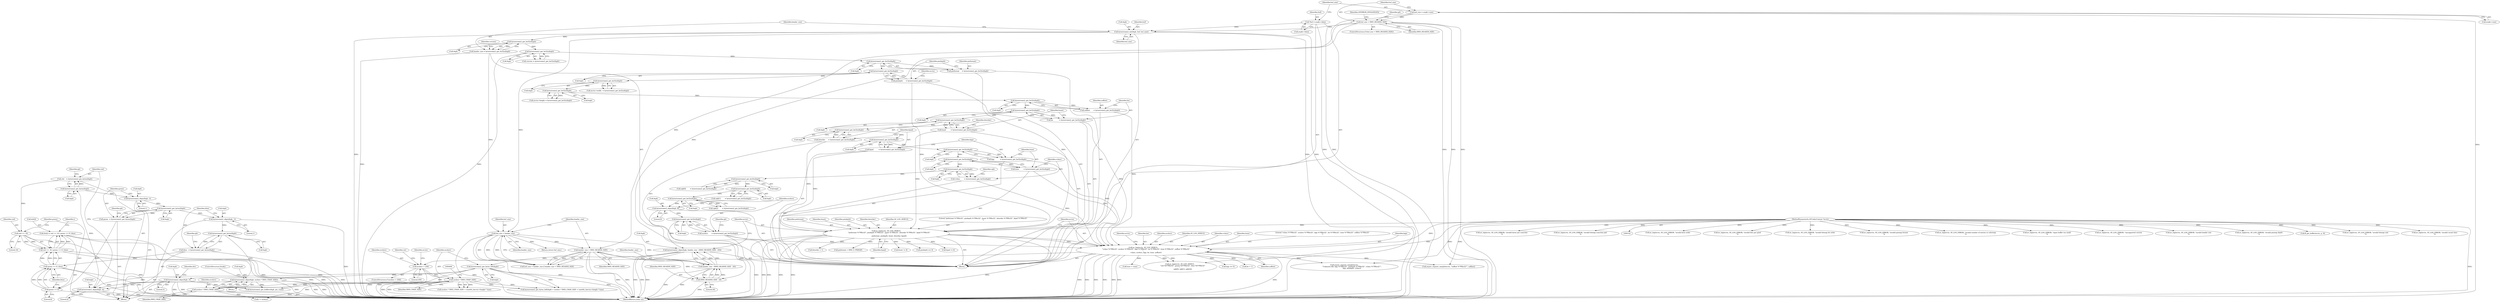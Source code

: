 digraph "0_FFmpeg_441026fcb13ac23aa10edc312bdacb6445a0ad06@array" {
"1000945" [label="(Call,dst[i] = red << 16 | green << 8 | blue)"];
"1000949" [label="(Call,red << 16 | green << 8 | blue)"];
"1000950" [label="(Call,red << 16)"];
"1000918" [label="(Call,red    = bytestream2_get_byteu(&gb))"];
"1000920" [label="(Call,bytestream2_get_byteu(&gb))"];
"1000914" [label="(Call,bytestream2_skipu(&gb, 4))"];
"1000485" [label="(Call,bytestream2_get_bytes_left(&gb))"];
"1000284" [label="(Call,bytestream2_skipu(&gb, header_size - (XWD_HEADER_SIZE - 20)))"];
"1000281" [label="(Call,bytestream2_get_be32u(&gb))"];
"1000275" [label="(Call,bytestream2_skipu(&gb, 8))"];
"1000272" [label="(Call,bytestream2_get_be32u(&gb))"];
"1000265" [label="(Call,bytestream2_get_be32u(&gb))"];
"1000258" [label="(Call,bytestream2_get_be32u(&gb))"];
"1000251" [label="(Call,bytestream2_get_be32u(&gb))"];
"1000246" [label="(Call,bytestream2_get_be32u(&gb))"];
"1000241" [label="(Call,bytestream2_get_be32u(&gb))"];
"1000236" [label="(Call,bytestream2_get_be32u(&gb))"];
"1000231" [label="(Call,bytestream2_get_be32u(&gb))"];
"1000226" [label="(Call,bytestream2_get_be32u(&gb))"];
"1000221" [label="(Call,bytestream2_get_be32u(&gb))"];
"1000216" [label="(Call,bytestream2_get_be32u(&gb))"];
"1000211" [label="(Call,bytestream2_get_be32u(&gb))"];
"1000204" [label="(Call,bytestream2_get_be32u(&gb))"];
"1000197" [label="(Call,bytestream2_get_be32u(&gb))"];
"1000192" [label="(Call,bytestream2_get_be32u(&gb))"];
"1000161" [label="(Call,bytestream2_get_be32u(&gb))"];
"1000156" [label="(Call,bytestream2_get_be32u(&gb))"];
"1000149" [label="(Call,bytestream2_init(&gb, buf, buf_size))"];
"1000113" [label="(Call,*buf = avpkt->data)"];
"1000144" [label="(Call,buf_size < XWD_HEADER_SIZE)"];
"1000121" [label="(Call,buf_size = avpkt->size)"];
"1000287" [label="(Call,header_size - (XWD_HEADER_SIZE - 20))"];
"1000177" [label="(Call,buf_size < header_size)"];
"1000154" [label="(Call,header_size = bytestream2_get_be32u(&gb))"];
"1000180" [label="(Call,header_size < XWD_HEADER_SIZE)"];
"1000289" [label="(Call,XWD_HEADER_SIZE - 20)"];
"1000941" [label="(Call,bytestream2_skipu(&gb, 3))"];
"1000938" [label="(Call,bytestream2_get_byteu(&gb))"];
"1000932" [label="(Call,bytestream2_skipu(&gb, 1))"];
"1000929" [label="(Call,bytestream2_get_byteu(&gb))"];
"1000923" [label="(Call,bytestream2_skipu(&gb, 1))"];
"1000834" [label="(Call,bytestream2_skipu(&gb, ncolors * XWD_CMAP_SIZE))"];
"1000837" [label="(Call,ncolors * XWD_CMAP_SIZE)"];
"1000489" [label="(Call,ncolors * XWD_CMAP_SIZE)"];
"1000435" [label="(Call,ncolors > 256)"];
"1000301" [label="(Call,av_log(avctx, AV_LOG_DEBUG,\n           \"vclass %\"PRIu32\", ncolors %\"PRIu32\", bpp %\"PRIu32\", be %\"PRIu32\", lsize %\"PRIu32\", xoffset %\"PRIu32\"\n\",\n           vclass, ncolors, bpp, be, lsize, xoffset))"];
"1000292" [label="(Call,av_log(avctx, AV_LOG_DEBUG,\n           \"pixformat %\"PRIu32\", pixdepth %\"PRIu32\", bunit %\"PRIu32\", bitorder %\"PRIu32\", bpad %\"PRIu32\"\n\",\n           pixformat, pixdepth, bunit, bitorder, bpad))"];
"1000103" [label="(MethodParameterIn,AVCodecContext *avctx)"];
"1000190" [label="(Call,pixformat     = bytestream2_get_be32u(&gb))"];
"1000195" [label="(Call,pixdepth      = bytestream2_get_be32u(&gb))"];
"1000224" [label="(Call,bunit         = bytestream2_get_be32u(&gb))"];
"1000229" [label="(Call,bitorder      = bytestream2_get_be32u(&gb))"];
"1000234" [label="(Call,bpad          = bytestream2_get_be32u(&gb))"];
"1000249" [label="(Call,vclass        = bytestream2_get_be32u(&gb))"];
"1000279" [label="(Call,ncolors       = bytestream2_get_be32u(&gb))"];
"1000239" [label="(Call,bpp           = bytestream2_get_be32u(&gb))"];
"1000219" [label="(Call,be            = bytestream2_get_be32u(&gb))"];
"1000244" [label="(Call,lsize         = bytestream2_get_be32u(&gb))"];
"1000214" [label="(Call,xoffset       = bytestream2_get_be32u(&gb))"];
"1000953" [label="(Call,green << 8 | blue)"];
"1000954" [label="(Call,green << 8)"];
"1000927" [label="(Call,green  = bytestream2_get_byteu(&gb))"];
"1000936" [label="(Call,blue   = bytestream2_get_byteu(&gb))"];
"1000224" [label="(Call,bunit         = bytestream2_get_be32u(&gb))"];
"1000227" [label="(Call,&gb)"];
"1000204" [label="(Call,bytestream2_get_be32u(&gb))"];
"1000177" [label="(Call,buf_size < header_size)"];
"1000241" [label="(Call,bytestream2_get_be32u(&gb))"];
"1000226" [label="(Call,bytestream2_get_be32u(&gb))"];
"1000275" [label="(Call,bytestream2_skipu(&gb, 8))"];
"1000491" [label="(Identifier,XWD_CMAP_SIZE)"];
"1000279" [label="(Call,ncolors       = bytestream2_get_be32u(&gb))"];
"1000926" [label="(Literal,1)"];
"1000252" [label="(Call,&gb)"];
"1000484" [label="(Call,bytestream2_get_bytes_left(&gb) < ncolors * XWD_CMAP_SIZE + (uint64_t)avctx->height * lsize)"];
"1000250" [label="(Identifier,vclass)"];
"1000272" [label="(Call,bytestream2_get_be32u(&gb))"];
"1000956" [label="(Literal,8)"];
"1000364" [label="(Call,av_log(avctx, AV_LOG_ERROR, \"invalid byte order\n\"))"];
"1000302" [label="(Identifier,avctx)"];
"1000428" [label="(Call,av_log(avctx, AV_LOG_ERROR, \"invalid bits per pixel\n\"))"];
"1000375" [label="(Call,av_log(avctx, AV_LOG_ERROR, \"invalid bitmap bit order\n\"))"];
"1000301" [label="(Call,av_log(avctx, AV_LOG_DEBUG,\n           \"vclass %\"PRIu32\", ncolors %\"PRIu32\", bpp %\"PRIu32\", be %\"PRIu32\", lsize %\"PRIu32\", xoffset %\"PRIu32\"\n\",\n           vclass, ncolors, bpp, be, lsize, xoffset))"];
"1000927" [label="(Call,green  = bytestream2_get_byteu(&gb))"];
"1000473" [label="(Call,lsize < rsize)"];
"1000918" [label="(Call,red    = bytestream2_get_byteu(&gb))"];
"1000952" [label="(Literal,16)"];
"1000371" [label="(Call,bitorder > 1)"];
"1000298" [label="(Identifier,bunit)"];
"1000180" [label="(Call,header_size < XWD_HEADER_SIZE)"];
"1000312" [label="(Identifier,avctx)"];
"1000297" [label="(Identifier,pixdepth)"];
"1000268" [label="(Call,rgb[2]        = bytestream2_get_be32u(&gb))"];
"1000325" [label="(Call,pixformat > XWD_Z_PIXMAP)"];
"1000434" [label="(ControlStructure,if (ncolors > 256))"];
"1000225" [label="(Identifier,bunit)"];
"1000308" [label="(Identifier,be)"];
"1000246" [label="(Call,bytestream2_get_be32u(&gb))"];
"1000179" [label="(Identifier,header_size)"];
"1001001" [label="(MethodReturn,static int)"];
"1000486" [label="(Call,&gb)"];
"1000222" [label="(Call,&gb)"];
"1000181" [label="(Identifier,header_size)"];
"1000957" [label="(Identifier,blue)"];
"1000935" [label="(Literal,1)"];
"1000258" [label="(Call,bytestream2_get_be32u(&gb))"];
"1000834" [label="(Call,bytestream2_skipu(&gb, ncolors * XWD_CMAP_SIZE))"];
"1000520" [label="(Block,)"];
"1000299" [label="(Identifier,bitorder)"];
"1000950" [label="(Call,red << 16)"];
"1000265" [label="(Call,bytestream2_get_be32u(&gb))"];
"1000329" [label="(Call,av_log(avctx, AV_LOG_ERROR, \"invalid pixmap format\n\"))"];
"1000912" [label="(Identifier,i)"];
"1000938" [label="(Call,bytestream2_get_byteu(&gb))"];
"1000123" [label="(Call,avpkt->size)"];
"1000286" [label="(Identifier,gb)"];
"1000939" [label="(Call,&gb)"];
"1000152" [label="(Identifier,buf)"];
"1000115" [label="(Call,avpkt->data)"];
"1000212" [label="(Call,&gb)"];
"1000230" [label="(Identifier,bitorder)"];
"1000159" [label="(Call,version = bytestream2_get_be32u(&gb))"];
"1000198" [label="(Call,&gb)"];
"1000261" [label="(Call,rgb[1]        = bytestream2_get_be32u(&gb))"];
"1000439" [label="(Call,av_log(avctx, AV_LOG_ERROR, \"invalid number of entries in colormap\n\"))"];
"1000191" [label="(Identifier,pixformat)"];
"1000162" [label="(Call,&gb)"];
"1000943" [label="(Identifier,gb)"];
"1000999" [label="(Return,return buf_size;)"];
"1000217" [label="(Call,&gb)"];
"1000485" [label="(Call,bytestream2_get_bytes_left(&gb))"];
"1000930" [label="(Call,&gb)"];
"1000157" [label="(Call,&gb)"];
"1000144" [label="(Call,buf_size < XWD_HEADER_SIZE)"];
"1000229" [label="(Call,bitorder      = bytestream2_get_be32u(&gb))"];
"1000500" [label="(Call,av_log(avctx, AV_LOG_ERROR, \"input buffer too small\n\"))"];
"1000954" [label="(Call,green << 8)"];
"1000259" [label="(Call,&gb)"];
"1000937" [label="(Identifier,blue)"];
"1000107" [label="(Block,)"];
"1000235" [label="(Identifier,bpad)"];
"1000920" [label="(Call,bytestream2_get_byteu(&gb))"];
"1000306" [label="(Identifier,ncolors)"];
"1000284" [label="(Call,bytestream2_skipu(&gb, header_size - (XWD_HEADER_SIZE - 20)))"];
"1000242" [label="(Call,&gb)"];
"1000245" [label="(Identifier,lsize)"];
"1000282" [label="(Call,&gb)"];
"1000437" [label="(Literal,256)"];
"1000148" [label="(Identifier,AVERROR_INVALIDDATA)"];
"1000153" [label="(Identifier,buf_size)"];
"1000300" [label="(Identifier,bpad)"];
"1000287" [label="(Call,header_size - (XWD_HEADER_SIZE - 20))"];
"1000303" [label="(Identifier,AV_LOG_DEBUG)"];
"1000232" [label="(Call,&gb)"];
"1000946" [label="(Call,dst[i])"];
"1000154" [label="(Call,header_size = bytestream2_get_be32u(&gb))"];
"1000945" [label="(Call,dst[i] = red << 16 | green << 8 | blue)"];
"1000977" [label="(Call,bytestream2_get_bufferu(&gb, ptr, rsize))"];
"1000448" [label="(Identifier,ret)"];
"1000216" [label="(Call,bytestream2_get_be32u(&gb))"];
"1000305" [label="(Identifier,vclass)"];
"1000151" [label="(Identifier,gb)"];
"1000928" [label="(Identifier,green)"];
"1000169" [label="(Call,av_log(avctx, AV_LOG_ERROR, \"unsupported version\n\"))"];
"1000835" [label="(Call,&gb)"];
"1000143" [label="(ControlStructure,if (buf_size < XWD_HEADER_SIZE))"];
"1000190" [label="(Call,pixformat     = bytestream2_get_be32u(&gb))"];
"1000161" [label="(Call,bytestream2_get_be32u(&gb))"];
"1000951" [label="(Identifier,red)"];
"1000440" [label="(Identifier,avctx)"];
"1000254" [label="(Call,rgb[0]        = bytestream2_get_be32u(&gb))"];
"1000114" [label="(Identifier,buf)"];
"1000488" [label="(Call,ncolors * XWD_CMAP_SIZE + (uint64_t)avctx->height * lsize)"];
"1000919" [label="(Identifier,red)"];
"1000285" [label="(Call,&gb)"];
"1000291" [label="(Literal,20)"];
"1000200" [label="(Call,avctx->width  = bytestream2_get_be32u(&gb))"];
"1000184" [label="(Call,av_log(avctx, AV_LOG_ERROR, \"invalid header size\n\"))"];
"1000309" [label="(Identifier,lsize)"];
"1000435" [label="(Call,ncolors > 256)"];
"1000195" [label="(Call,pixdepth      = bytestream2_get_be32u(&gb))"];
"1000383" [label="(Call,bunit != 8)"];
"1000934" [label="(Identifier,gb)"];
"1000155" [label="(Identifier,header_size)"];
"1000914" [label="(Call,bytestream2_skipu(&gb, 4))"];
"1000942" [label="(Call,&gb)"];
"1000337" [label="(Call,pixdepth == 0)"];
"1000292" [label="(Call,av_log(avctx, AV_LOG_DEBUG,\n           \"pixformat %\"PRIu32\", pixdepth %\"PRIu32\", bunit %\"PRIu32\", bitorder %\"PRIu32\", bpad %\"PRIu32\"\n\",\n           pixformat, pixdepth, bunit, bitorder, bpad))"];
"1000266" [label="(Call,&gb)"];
"1000211" [label="(Call,bytestream2_get_be32u(&gb))"];
"1000489" [label="(Call,ncolors * XWD_CMAP_SIZE)"];
"1000234" [label="(Call,bpad          = bytestream2_get_be32u(&gb))"];
"1000344" [label="(Call,av_log(avctx, AV_LOG_ERROR, \"invalid pixmap depth\n\"))"];
"1000240" [label="(Identifier,bpp)"];
"1000949" [label="(Call,red << 16 | green << 8 | blue)"];
"1000197" [label="(Call,bytestream2_get_be32u(&gb))"];
"1000244" [label="(Call,lsize         = bytestream2_get_be32u(&gb))"];
"1000936" [label="(Call,blue   = bytestream2_get_byteu(&gb))"];
"1000176" [label="(Call,buf_size < header_size || header_size < XWD_HEADER_SIZE)"];
"1000837" [label="(Call,ncolors * XWD_CMAP_SIZE)"];
"1000867" [label="(Call,ff_get_buffer(avctx, p, 0))"];
"1000146" [label="(Identifier,XWD_HEADER_SIZE)"];
"1000121" [label="(Call,buf_size = avpkt->size)"];
"1000290" [label="(Identifier,XWD_HEADER_SIZE)"];
"1000490" [label="(Identifier,ncolors)"];
"1000196" [label="(Identifier,pixdepth)"];
"1000149" [label="(Call,bytestream2_init(&gb, buf, buf_size))"];
"1000293" [label="(Identifier,avctx)"];
"1000304" [label="(Literal,\"vclass %\"PRIu32\", ncolors %\"PRIu32\", bpp %\"PRIu32\", be %\"PRIu32\", lsize %\"PRIu32\", xoffset %\"PRIu32\"\n\")"];
"1000917" [label="(Literal,4)"];
"1000122" [label="(Identifier,buf_size)"];
"1000394" [label="(Call,av_log(avctx, AV_LOG_ERROR, \"invalid bitmap unit\n\"))"];
"1000842" [label="(Call,av_log(avctx, AV_LOG_ERROR, \"invalid visual class\n\"))"];
"1000193" [label="(Call,&gb)"];
"1000207" [label="(Call,avctx->height = bytestream2_get_be32u(&gb))"];
"1000276" [label="(Call,&gb)"];
"1000294" [label="(Identifier,AV_LOG_DEBUG)"];
"1000288" [label="(Identifier,header_size)"];
"1000921" [label="(Call,&gb)"];
"1000192" [label="(Call,bytestream2_get_be32u(&gb))"];
"1000289" [label="(Call,XWD_HEADER_SIZE - 20)"];
"1000239" [label="(Call,bpp           = bytestream2_get_be32u(&gb))"];
"1000156" [label="(Call,bytestream2_get_be32u(&gb))"];
"1000280" [label="(Identifier,ncolors)"];
"1000477" [label="(Call,av_log(avctx, AV_LOG_ERROR, \"invalid bytes per scan-line\n\"))"];
"1000923" [label="(Call,bytestream2_skipu(&gb, 1))"];
"1000932" [label="(Call,bytestream2_skipu(&gb, 1))"];
"1000220" [label="(Identifier,be)"];
"1000150" [label="(Call,&gb)"];
"1000436" [label="(Identifier,ncolors)"];
"1000908" [label="(Call,i < ncolors)"];
"1000925" [label="(Identifier,gb)"];
"1000295" [label="(Literal,\"pixformat %\"PRIu32\", pixdepth %\"PRIu32\", bunit %\"PRIu32\", bitorder %\"PRIu32\", bpad %\"PRIu32\"\n\")"];
"1000941" [label="(Call,bytestream2_skipu(&gb, 3))"];
"1000924" [label="(Call,&gb)"];
"1000840" [label="(ControlStructure,break;)"];
"1000296" [label="(Identifier,pixformat)"];
"1000247" [label="(Call,&gb)"];
"1000929" [label="(Call,bytestream2_get_byteu(&gb))"];
"1000182" [label="(Identifier,XWD_HEADER_SIZE)"];
"1000251" [label="(Call,bytestream2_get_be32u(&gb))"];
"1000256" [label="(Identifier,rgb)"];
"1000219" [label="(Call,be            = bytestream2_get_be32u(&gb))"];
"1000933" [label="(Call,&gb)"];
"1000145" [label="(Identifier,buf_size)"];
"1000839" [label="(Identifier,XWD_CMAP_SIZE)"];
"1000214" [label="(Call,xoffset       = bytestream2_get_be32u(&gb))"];
"1000311" [label="(Call,av_log(avctx, AV_LOG_DEBUG,\n           \"red %0\"PRIx32\", green %0\"PRIx32\", blue %0\"PRIx32\"\n\",\n           rgb[0], rgb[1], rgb[2]))"];
"1000178" [label="(Identifier,buf_size)"];
"1000281" [label="(Call,bytestream2_get_be32u(&gb))"];
"1000205" [label="(Call,&gb)"];
"1000944" [label="(Literal,3)"];
"1000955" [label="(Identifier,green)"];
"1000236" [label="(Call,bytestream2_get_be32u(&gb))"];
"1000402" [label="(Call,bpad != 8)"];
"1000249" [label="(Call,vclass        = bytestream2_get_be32u(&gb))"];
"1000947" [label="(Identifier,dst)"];
"1000413" [label="(Call,av_log(avctx, AV_LOG_ERROR, \"invalid bitmap scan-line pad\n\"))"];
"1000103" [label="(MethodParameterIn,AVCodecContext *avctx)"];
"1000273" [label="(Call,&gb)"];
"1000221" [label="(Call,bytestream2_get_be32u(&gb))"];
"1000231" [label="(Call,bytestream2_get_be32u(&gb))"];
"1000855" [label="(Call,avpriv_request_sample(avctx,\n                              \"Unknown file: bpp %\"PRIu32\", pixdepth %\"PRIu32\", vclass %\"PRIu32\"\",\n                              bpp, pixdepth, vclass))"];
"1000215" [label="(Identifier,xoffset)"];
"1000915" [label="(Call,&gb)"];
"1000237" [label="(Call,&gb)"];
"1000113" [label="(Call,*buf = avpkt->data)"];
"1000913" [label="(Block,)"];
"1000421" [label="(Call,bpp == 0)"];
"1000360" [label="(Call,be > 1)"];
"1000838" [label="(Identifier,ncolors)"];
"1000278" [label="(Literal,8)"];
"1000160" [label="(Identifier,version)"];
"1000307" [label="(Identifier,bpp)"];
"1000353" [label="(Call,avpriv_request_sample(avctx, \"xoffset %\"PRIu32\"\", xoffset))"];
"1000202" [label="(Identifier,avctx)"];
"1000953" [label="(Call,green << 8 | blue)"];
"1000310" [label="(Identifier,xoffset)"];
"1000945" -> "1000913"  [label="AST: "];
"1000945" -> "1000949"  [label="CFG: "];
"1000946" -> "1000945"  [label="AST: "];
"1000949" -> "1000945"  [label="AST: "];
"1000912" -> "1000945"  [label="CFG: "];
"1000945" -> "1001001"  [label="DDG: "];
"1000945" -> "1001001"  [label="DDG: "];
"1000949" -> "1000945"  [label="DDG: "];
"1000949" -> "1000945"  [label="DDG: "];
"1000949" -> "1000953"  [label="CFG: "];
"1000950" -> "1000949"  [label="AST: "];
"1000953" -> "1000949"  [label="AST: "];
"1000949" -> "1001001"  [label="DDG: "];
"1000949" -> "1001001"  [label="DDG: "];
"1000950" -> "1000949"  [label="DDG: "];
"1000950" -> "1000949"  [label="DDG: "];
"1000953" -> "1000949"  [label="DDG: "];
"1000953" -> "1000949"  [label="DDG: "];
"1000950" -> "1000952"  [label="CFG: "];
"1000951" -> "1000950"  [label="AST: "];
"1000952" -> "1000950"  [label="AST: "];
"1000955" -> "1000950"  [label="CFG: "];
"1000950" -> "1001001"  [label="DDG: "];
"1000918" -> "1000950"  [label="DDG: "];
"1000918" -> "1000913"  [label="AST: "];
"1000918" -> "1000920"  [label="CFG: "];
"1000919" -> "1000918"  [label="AST: "];
"1000920" -> "1000918"  [label="AST: "];
"1000925" -> "1000918"  [label="CFG: "];
"1000920" -> "1000918"  [label="DDG: "];
"1000920" -> "1000921"  [label="CFG: "];
"1000921" -> "1000920"  [label="AST: "];
"1000914" -> "1000920"  [label="DDG: "];
"1000920" -> "1000923"  [label="DDG: "];
"1000914" -> "1000913"  [label="AST: "];
"1000914" -> "1000917"  [label="CFG: "];
"1000915" -> "1000914"  [label="AST: "];
"1000917" -> "1000914"  [label="AST: "];
"1000919" -> "1000914"  [label="CFG: "];
"1000914" -> "1001001"  [label="DDG: "];
"1000485" -> "1000914"  [label="DDG: "];
"1000941" -> "1000914"  [label="DDG: "];
"1000834" -> "1000914"  [label="DDG: "];
"1000485" -> "1000484"  [label="AST: "];
"1000485" -> "1000486"  [label="CFG: "];
"1000486" -> "1000485"  [label="AST: "];
"1000490" -> "1000485"  [label="CFG: "];
"1000485" -> "1001001"  [label="DDG: "];
"1000485" -> "1000484"  [label="DDG: "];
"1000284" -> "1000485"  [label="DDG: "];
"1000485" -> "1000834"  [label="DDG: "];
"1000485" -> "1000977"  [label="DDG: "];
"1000284" -> "1000107"  [label="AST: "];
"1000284" -> "1000287"  [label="CFG: "];
"1000285" -> "1000284"  [label="AST: "];
"1000287" -> "1000284"  [label="AST: "];
"1000293" -> "1000284"  [label="CFG: "];
"1000284" -> "1001001"  [label="DDG: "];
"1000284" -> "1001001"  [label="DDG: "];
"1000284" -> "1001001"  [label="DDG: "];
"1000281" -> "1000284"  [label="DDG: "];
"1000287" -> "1000284"  [label="DDG: "];
"1000287" -> "1000284"  [label="DDG: "];
"1000281" -> "1000279"  [label="AST: "];
"1000281" -> "1000282"  [label="CFG: "];
"1000282" -> "1000281"  [label="AST: "];
"1000279" -> "1000281"  [label="CFG: "];
"1000281" -> "1000279"  [label="DDG: "];
"1000275" -> "1000281"  [label="DDG: "];
"1000275" -> "1000107"  [label="AST: "];
"1000275" -> "1000278"  [label="CFG: "];
"1000276" -> "1000275"  [label="AST: "];
"1000278" -> "1000275"  [label="AST: "];
"1000280" -> "1000275"  [label="CFG: "];
"1000275" -> "1001001"  [label="DDG: "];
"1000272" -> "1000275"  [label="DDG: "];
"1000272" -> "1000268"  [label="AST: "];
"1000272" -> "1000273"  [label="CFG: "];
"1000273" -> "1000272"  [label="AST: "];
"1000268" -> "1000272"  [label="CFG: "];
"1000272" -> "1000268"  [label="DDG: "];
"1000265" -> "1000272"  [label="DDG: "];
"1000265" -> "1000261"  [label="AST: "];
"1000265" -> "1000266"  [label="CFG: "];
"1000266" -> "1000265"  [label="AST: "];
"1000261" -> "1000265"  [label="CFG: "];
"1000265" -> "1000261"  [label="DDG: "];
"1000258" -> "1000265"  [label="DDG: "];
"1000258" -> "1000254"  [label="AST: "];
"1000258" -> "1000259"  [label="CFG: "];
"1000259" -> "1000258"  [label="AST: "];
"1000254" -> "1000258"  [label="CFG: "];
"1000258" -> "1000254"  [label="DDG: "];
"1000251" -> "1000258"  [label="DDG: "];
"1000251" -> "1000249"  [label="AST: "];
"1000251" -> "1000252"  [label="CFG: "];
"1000252" -> "1000251"  [label="AST: "];
"1000249" -> "1000251"  [label="CFG: "];
"1000251" -> "1000249"  [label="DDG: "];
"1000246" -> "1000251"  [label="DDG: "];
"1000246" -> "1000244"  [label="AST: "];
"1000246" -> "1000247"  [label="CFG: "];
"1000247" -> "1000246"  [label="AST: "];
"1000244" -> "1000246"  [label="CFG: "];
"1000246" -> "1000244"  [label="DDG: "];
"1000241" -> "1000246"  [label="DDG: "];
"1000241" -> "1000239"  [label="AST: "];
"1000241" -> "1000242"  [label="CFG: "];
"1000242" -> "1000241"  [label="AST: "];
"1000239" -> "1000241"  [label="CFG: "];
"1000241" -> "1000239"  [label="DDG: "];
"1000236" -> "1000241"  [label="DDG: "];
"1000236" -> "1000234"  [label="AST: "];
"1000236" -> "1000237"  [label="CFG: "];
"1000237" -> "1000236"  [label="AST: "];
"1000234" -> "1000236"  [label="CFG: "];
"1000236" -> "1000234"  [label="DDG: "];
"1000231" -> "1000236"  [label="DDG: "];
"1000231" -> "1000229"  [label="AST: "];
"1000231" -> "1000232"  [label="CFG: "];
"1000232" -> "1000231"  [label="AST: "];
"1000229" -> "1000231"  [label="CFG: "];
"1000231" -> "1000229"  [label="DDG: "];
"1000226" -> "1000231"  [label="DDG: "];
"1000226" -> "1000224"  [label="AST: "];
"1000226" -> "1000227"  [label="CFG: "];
"1000227" -> "1000226"  [label="AST: "];
"1000224" -> "1000226"  [label="CFG: "];
"1000226" -> "1000224"  [label="DDG: "];
"1000221" -> "1000226"  [label="DDG: "];
"1000221" -> "1000219"  [label="AST: "];
"1000221" -> "1000222"  [label="CFG: "];
"1000222" -> "1000221"  [label="AST: "];
"1000219" -> "1000221"  [label="CFG: "];
"1000221" -> "1000219"  [label="DDG: "];
"1000216" -> "1000221"  [label="DDG: "];
"1000216" -> "1000214"  [label="AST: "];
"1000216" -> "1000217"  [label="CFG: "];
"1000217" -> "1000216"  [label="AST: "];
"1000214" -> "1000216"  [label="CFG: "];
"1000216" -> "1000214"  [label="DDG: "];
"1000211" -> "1000216"  [label="DDG: "];
"1000211" -> "1000207"  [label="AST: "];
"1000211" -> "1000212"  [label="CFG: "];
"1000212" -> "1000211"  [label="AST: "];
"1000207" -> "1000211"  [label="CFG: "];
"1000211" -> "1000207"  [label="DDG: "];
"1000204" -> "1000211"  [label="DDG: "];
"1000204" -> "1000200"  [label="AST: "];
"1000204" -> "1000205"  [label="CFG: "];
"1000205" -> "1000204"  [label="AST: "];
"1000200" -> "1000204"  [label="CFG: "];
"1000204" -> "1000200"  [label="DDG: "];
"1000197" -> "1000204"  [label="DDG: "];
"1000197" -> "1000195"  [label="AST: "];
"1000197" -> "1000198"  [label="CFG: "];
"1000198" -> "1000197"  [label="AST: "];
"1000195" -> "1000197"  [label="CFG: "];
"1000197" -> "1000195"  [label="DDG: "];
"1000192" -> "1000197"  [label="DDG: "];
"1000192" -> "1000190"  [label="AST: "];
"1000192" -> "1000193"  [label="CFG: "];
"1000193" -> "1000192"  [label="AST: "];
"1000190" -> "1000192"  [label="CFG: "];
"1000192" -> "1000190"  [label="DDG: "];
"1000161" -> "1000192"  [label="DDG: "];
"1000161" -> "1000159"  [label="AST: "];
"1000161" -> "1000162"  [label="CFG: "];
"1000162" -> "1000161"  [label="AST: "];
"1000159" -> "1000161"  [label="CFG: "];
"1000161" -> "1001001"  [label="DDG: "];
"1000161" -> "1000159"  [label="DDG: "];
"1000156" -> "1000161"  [label="DDG: "];
"1000156" -> "1000154"  [label="AST: "];
"1000156" -> "1000157"  [label="CFG: "];
"1000157" -> "1000156"  [label="AST: "];
"1000154" -> "1000156"  [label="CFG: "];
"1000156" -> "1000154"  [label="DDG: "];
"1000149" -> "1000156"  [label="DDG: "];
"1000149" -> "1000107"  [label="AST: "];
"1000149" -> "1000153"  [label="CFG: "];
"1000150" -> "1000149"  [label="AST: "];
"1000152" -> "1000149"  [label="AST: "];
"1000153" -> "1000149"  [label="AST: "];
"1000155" -> "1000149"  [label="CFG: "];
"1000149" -> "1001001"  [label="DDG: "];
"1000149" -> "1001001"  [label="DDG: "];
"1000149" -> "1001001"  [label="DDG: "];
"1000113" -> "1000149"  [label="DDG: "];
"1000144" -> "1000149"  [label="DDG: "];
"1000149" -> "1000177"  [label="DDG: "];
"1000113" -> "1000107"  [label="AST: "];
"1000113" -> "1000115"  [label="CFG: "];
"1000114" -> "1000113"  [label="AST: "];
"1000115" -> "1000113"  [label="AST: "];
"1000122" -> "1000113"  [label="CFG: "];
"1000113" -> "1001001"  [label="DDG: "];
"1000113" -> "1001001"  [label="DDG: "];
"1000144" -> "1000143"  [label="AST: "];
"1000144" -> "1000146"  [label="CFG: "];
"1000145" -> "1000144"  [label="AST: "];
"1000146" -> "1000144"  [label="AST: "];
"1000148" -> "1000144"  [label="CFG: "];
"1000151" -> "1000144"  [label="CFG: "];
"1000144" -> "1001001"  [label="DDG: "];
"1000144" -> "1001001"  [label="DDG: "];
"1000144" -> "1001001"  [label="DDG: "];
"1000121" -> "1000144"  [label="DDG: "];
"1000144" -> "1000180"  [label="DDG: "];
"1000144" -> "1000289"  [label="DDG: "];
"1000121" -> "1000107"  [label="AST: "];
"1000121" -> "1000123"  [label="CFG: "];
"1000122" -> "1000121"  [label="AST: "];
"1000123" -> "1000121"  [label="AST: "];
"1000145" -> "1000121"  [label="CFG: "];
"1000121" -> "1001001"  [label="DDG: "];
"1000287" -> "1000289"  [label="CFG: "];
"1000288" -> "1000287"  [label="AST: "];
"1000289" -> "1000287"  [label="AST: "];
"1000287" -> "1001001"  [label="DDG: "];
"1000287" -> "1001001"  [label="DDG: "];
"1000177" -> "1000287"  [label="DDG: "];
"1000180" -> "1000287"  [label="DDG: "];
"1000289" -> "1000287"  [label="DDG: "];
"1000289" -> "1000287"  [label="DDG: "];
"1000177" -> "1000176"  [label="AST: "];
"1000177" -> "1000179"  [label="CFG: "];
"1000178" -> "1000177"  [label="AST: "];
"1000179" -> "1000177"  [label="AST: "];
"1000181" -> "1000177"  [label="CFG: "];
"1000176" -> "1000177"  [label="CFG: "];
"1000177" -> "1001001"  [label="DDG: "];
"1000177" -> "1001001"  [label="DDG: "];
"1000177" -> "1000176"  [label="DDG: "];
"1000177" -> "1000176"  [label="DDG: "];
"1000154" -> "1000177"  [label="DDG: "];
"1000177" -> "1000180"  [label="DDG: "];
"1000177" -> "1000999"  [label="DDG: "];
"1000154" -> "1000107"  [label="AST: "];
"1000155" -> "1000154"  [label="AST: "];
"1000160" -> "1000154"  [label="CFG: "];
"1000154" -> "1001001"  [label="DDG: "];
"1000180" -> "1000176"  [label="AST: "];
"1000180" -> "1000182"  [label="CFG: "];
"1000181" -> "1000180"  [label="AST: "];
"1000182" -> "1000180"  [label="AST: "];
"1000176" -> "1000180"  [label="CFG: "];
"1000180" -> "1001001"  [label="DDG: "];
"1000180" -> "1001001"  [label="DDG: "];
"1000180" -> "1000176"  [label="DDG: "];
"1000180" -> "1000176"  [label="DDG: "];
"1000180" -> "1000289"  [label="DDG: "];
"1000289" -> "1000291"  [label="CFG: "];
"1000290" -> "1000289"  [label="AST: "];
"1000291" -> "1000289"  [label="AST: "];
"1000289" -> "1001001"  [label="DDG: "];
"1000941" -> "1000913"  [label="AST: "];
"1000941" -> "1000944"  [label="CFG: "];
"1000942" -> "1000941"  [label="AST: "];
"1000944" -> "1000941"  [label="AST: "];
"1000947" -> "1000941"  [label="CFG: "];
"1000941" -> "1001001"  [label="DDG: "];
"1000941" -> "1001001"  [label="DDG: "];
"1000938" -> "1000941"  [label="DDG: "];
"1000941" -> "1000977"  [label="DDG: "];
"1000938" -> "1000936"  [label="AST: "];
"1000938" -> "1000939"  [label="CFG: "];
"1000939" -> "1000938"  [label="AST: "];
"1000936" -> "1000938"  [label="CFG: "];
"1000938" -> "1000936"  [label="DDG: "];
"1000932" -> "1000938"  [label="DDG: "];
"1000932" -> "1000913"  [label="AST: "];
"1000932" -> "1000935"  [label="CFG: "];
"1000933" -> "1000932"  [label="AST: "];
"1000935" -> "1000932"  [label="AST: "];
"1000937" -> "1000932"  [label="CFG: "];
"1000932" -> "1001001"  [label="DDG: "];
"1000929" -> "1000932"  [label="DDG: "];
"1000929" -> "1000927"  [label="AST: "];
"1000929" -> "1000930"  [label="CFG: "];
"1000930" -> "1000929"  [label="AST: "];
"1000927" -> "1000929"  [label="CFG: "];
"1000929" -> "1000927"  [label="DDG: "];
"1000923" -> "1000929"  [label="DDG: "];
"1000923" -> "1000913"  [label="AST: "];
"1000923" -> "1000926"  [label="CFG: "];
"1000924" -> "1000923"  [label="AST: "];
"1000926" -> "1000923"  [label="AST: "];
"1000928" -> "1000923"  [label="CFG: "];
"1000834" -> "1000520"  [label="AST: "];
"1000834" -> "1000837"  [label="CFG: "];
"1000835" -> "1000834"  [label="AST: "];
"1000837" -> "1000834"  [label="AST: "];
"1000840" -> "1000834"  [label="CFG: "];
"1000834" -> "1001001"  [label="DDG: "];
"1000834" -> "1001001"  [label="DDG: "];
"1000834" -> "1001001"  [label="DDG: "];
"1000837" -> "1000834"  [label="DDG: "];
"1000837" -> "1000834"  [label="DDG: "];
"1000834" -> "1000977"  [label="DDG: "];
"1000837" -> "1000839"  [label="CFG: "];
"1000838" -> "1000837"  [label="AST: "];
"1000839" -> "1000837"  [label="AST: "];
"1000837" -> "1001001"  [label="DDG: "];
"1000837" -> "1001001"  [label="DDG: "];
"1000489" -> "1000837"  [label="DDG: "];
"1000489" -> "1000837"  [label="DDG: "];
"1000837" -> "1000908"  [label="DDG: "];
"1000489" -> "1000488"  [label="AST: "];
"1000489" -> "1000491"  [label="CFG: "];
"1000490" -> "1000489"  [label="AST: "];
"1000491" -> "1000489"  [label="AST: "];
"1000494" -> "1000489"  [label="CFG: "];
"1000489" -> "1001001"  [label="DDG: "];
"1000489" -> "1001001"  [label="DDG: "];
"1000489" -> "1000484"  [label="DDG: "];
"1000489" -> "1000484"  [label="DDG: "];
"1000489" -> "1000488"  [label="DDG: "];
"1000489" -> "1000488"  [label="DDG: "];
"1000435" -> "1000489"  [label="DDG: "];
"1000489" -> "1000908"  [label="DDG: "];
"1000435" -> "1000434"  [label="AST: "];
"1000435" -> "1000437"  [label="CFG: "];
"1000436" -> "1000435"  [label="AST: "];
"1000437" -> "1000435"  [label="AST: "];
"1000440" -> "1000435"  [label="CFG: "];
"1000448" -> "1000435"  [label="CFG: "];
"1000435" -> "1001001"  [label="DDG: "];
"1000435" -> "1001001"  [label="DDG: "];
"1000301" -> "1000435"  [label="DDG: "];
"1000301" -> "1000107"  [label="AST: "];
"1000301" -> "1000310"  [label="CFG: "];
"1000302" -> "1000301"  [label="AST: "];
"1000303" -> "1000301"  [label="AST: "];
"1000304" -> "1000301"  [label="AST: "];
"1000305" -> "1000301"  [label="AST: "];
"1000306" -> "1000301"  [label="AST: "];
"1000307" -> "1000301"  [label="AST: "];
"1000308" -> "1000301"  [label="AST: "];
"1000309" -> "1000301"  [label="AST: "];
"1000310" -> "1000301"  [label="AST: "];
"1000312" -> "1000301"  [label="CFG: "];
"1000301" -> "1001001"  [label="DDG: "];
"1000301" -> "1001001"  [label="DDG: "];
"1000301" -> "1001001"  [label="DDG: "];
"1000301" -> "1001001"  [label="DDG: "];
"1000301" -> "1001001"  [label="DDG: "];
"1000301" -> "1001001"  [label="DDG: "];
"1000301" -> "1001001"  [label="DDG: "];
"1000292" -> "1000301"  [label="DDG: "];
"1000292" -> "1000301"  [label="DDG: "];
"1000103" -> "1000301"  [label="DDG: "];
"1000249" -> "1000301"  [label="DDG: "];
"1000279" -> "1000301"  [label="DDG: "];
"1000239" -> "1000301"  [label="DDG: "];
"1000219" -> "1000301"  [label="DDG: "];
"1000244" -> "1000301"  [label="DDG: "];
"1000214" -> "1000301"  [label="DDG: "];
"1000301" -> "1000311"  [label="DDG: "];
"1000301" -> "1000311"  [label="DDG: "];
"1000301" -> "1000353"  [label="DDG: "];
"1000301" -> "1000360"  [label="DDG: "];
"1000301" -> "1000421"  [label="DDG: "];
"1000301" -> "1000473"  [label="DDG: "];
"1000301" -> "1000855"  [label="DDG: "];
"1000292" -> "1000107"  [label="AST: "];
"1000292" -> "1000300"  [label="CFG: "];
"1000293" -> "1000292"  [label="AST: "];
"1000294" -> "1000292"  [label="AST: "];
"1000295" -> "1000292"  [label="AST: "];
"1000296" -> "1000292"  [label="AST: "];
"1000297" -> "1000292"  [label="AST: "];
"1000298" -> "1000292"  [label="AST: "];
"1000299" -> "1000292"  [label="AST: "];
"1000300" -> "1000292"  [label="AST: "];
"1000302" -> "1000292"  [label="CFG: "];
"1000292" -> "1001001"  [label="DDG: "];
"1000292" -> "1001001"  [label="DDG: "];
"1000292" -> "1001001"  [label="DDG: "];
"1000292" -> "1001001"  [label="DDG: "];
"1000292" -> "1001001"  [label="DDG: "];
"1000103" -> "1000292"  [label="DDG: "];
"1000190" -> "1000292"  [label="DDG: "];
"1000195" -> "1000292"  [label="DDG: "];
"1000224" -> "1000292"  [label="DDG: "];
"1000229" -> "1000292"  [label="DDG: "];
"1000234" -> "1000292"  [label="DDG: "];
"1000292" -> "1000325"  [label="DDG: "];
"1000292" -> "1000337"  [label="DDG: "];
"1000292" -> "1000371"  [label="DDG: "];
"1000292" -> "1000383"  [label="DDG: "];
"1000292" -> "1000402"  [label="DDG: "];
"1000103" -> "1000102"  [label="AST: "];
"1000103" -> "1001001"  [label="DDG: "];
"1000103" -> "1000169"  [label="DDG: "];
"1000103" -> "1000184"  [label="DDG: "];
"1000103" -> "1000311"  [label="DDG: "];
"1000103" -> "1000329"  [label="DDG: "];
"1000103" -> "1000344"  [label="DDG: "];
"1000103" -> "1000353"  [label="DDG: "];
"1000103" -> "1000364"  [label="DDG: "];
"1000103" -> "1000375"  [label="DDG: "];
"1000103" -> "1000394"  [label="DDG: "];
"1000103" -> "1000413"  [label="DDG: "];
"1000103" -> "1000428"  [label="DDG: "];
"1000103" -> "1000439"  [label="DDG: "];
"1000103" -> "1000477"  [label="DDG: "];
"1000103" -> "1000500"  [label="DDG: "];
"1000103" -> "1000842"  [label="DDG: "];
"1000103" -> "1000855"  [label="DDG: "];
"1000103" -> "1000867"  [label="DDG: "];
"1000190" -> "1000107"  [label="AST: "];
"1000191" -> "1000190"  [label="AST: "];
"1000196" -> "1000190"  [label="CFG: "];
"1000195" -> "1000107"  [label="AST: "];
"1000196" -> "1000195"  [label="AST: "];
"1000202" -> "1000195"  [label="CFG: "];
"1000224" -> "1000107"  [label="AST: "];
"1000225" -> "1000224"  [label="AST: "];
"1000230" -> "1000224"  [label="CFG: "];
"1000229" -> "1000107"  [label="AST: "];
"1000230" -> "1000229"  [label="AST: "];
"1000235" -> "1000229"  [label="CFG: "];
"1000234" -> "1000107"  [label="AST: "];
"1000235" -> "1000234"  [label="AST: "];
"1000240" -> "1000234"  [label="CFG: "];
"1000249" -> "1000107"  [label="AST: "];
"1000250" -> "1000249"  [label="AST: "];
"1000256" -> "1000249"  [label="CFG: "];
"1000279" -> "1000107"  [label="AST: "];
"1000280" -> "1000279"  [label="AST: "];
"1000286" -> "1000279"  [label="CFG: "];
"1000279" -> "1001001"  [label="DDG: "];
"1000239" -> "1000107"  [label="AST: "];
"1000240" -> "1000239"  [label="AST: "];
"1000245" -> "1000239"  [label="CFG: "];
"1000219" -> "1000107"  [label="AST: "];
"1000220" -> "1000219"  [label="AST: "];
"1000225" -> "1000219"  [label="CFG: "];
"1000244" -> "1000107"  [label="AST: "];
"1000245" -> "1000244"  [label="AST: "];
"1000250" -> "1000244"  [label="CFG: "];
"1000214" -> "1000107"  [label="AST: "];
"1000215" -> "1000214"  [label="AST: "];
"1000220" -> "1000214"  [label="CFG: "];
"1000953" -> "1000957"  [label="CFG: "];
"1000954" -> "1000953"  [label="AST: "];
"1000957" -> "1000953"  [label="AST: "];
"1000953" -> "1001001"  [label="DDG: "];
"1000953" -> "1001001"  [label="DDG: "];
"1000954" -> "1000953"  [label="DDG: "];
"1000954" -> "1000953"  [label="DDG: "];
"1000936" -> "1000953"  [label="DDG: "];
"1000954" -> "1000956"  [label="CFG: "];
"1000955" -> "1000954"  [label="AST: "];
"1000956" -> "1000954"  [label="AST: "];
"1000957" -> "1000954"  [label="CFG: "];
"1000954" -> "1001001"  [label="DDG: "];
"1000927" -> "1000954"  [label="DDG: "];
"1000927" -> "1000913"  [label="AST: "];
"1000928" -> "1000927"  [label="AST: "];
"1000934" -> "1000927"  [label="CFG: "];
"1000936" -> "1000913"  [label="AST: "];
"1000937" -> "1000936"  [label="AST: "];
"1000943" -> "1000936"  [label="CFG: "];
"1000936" -> "1001001"  [label="DDG: "];
}
